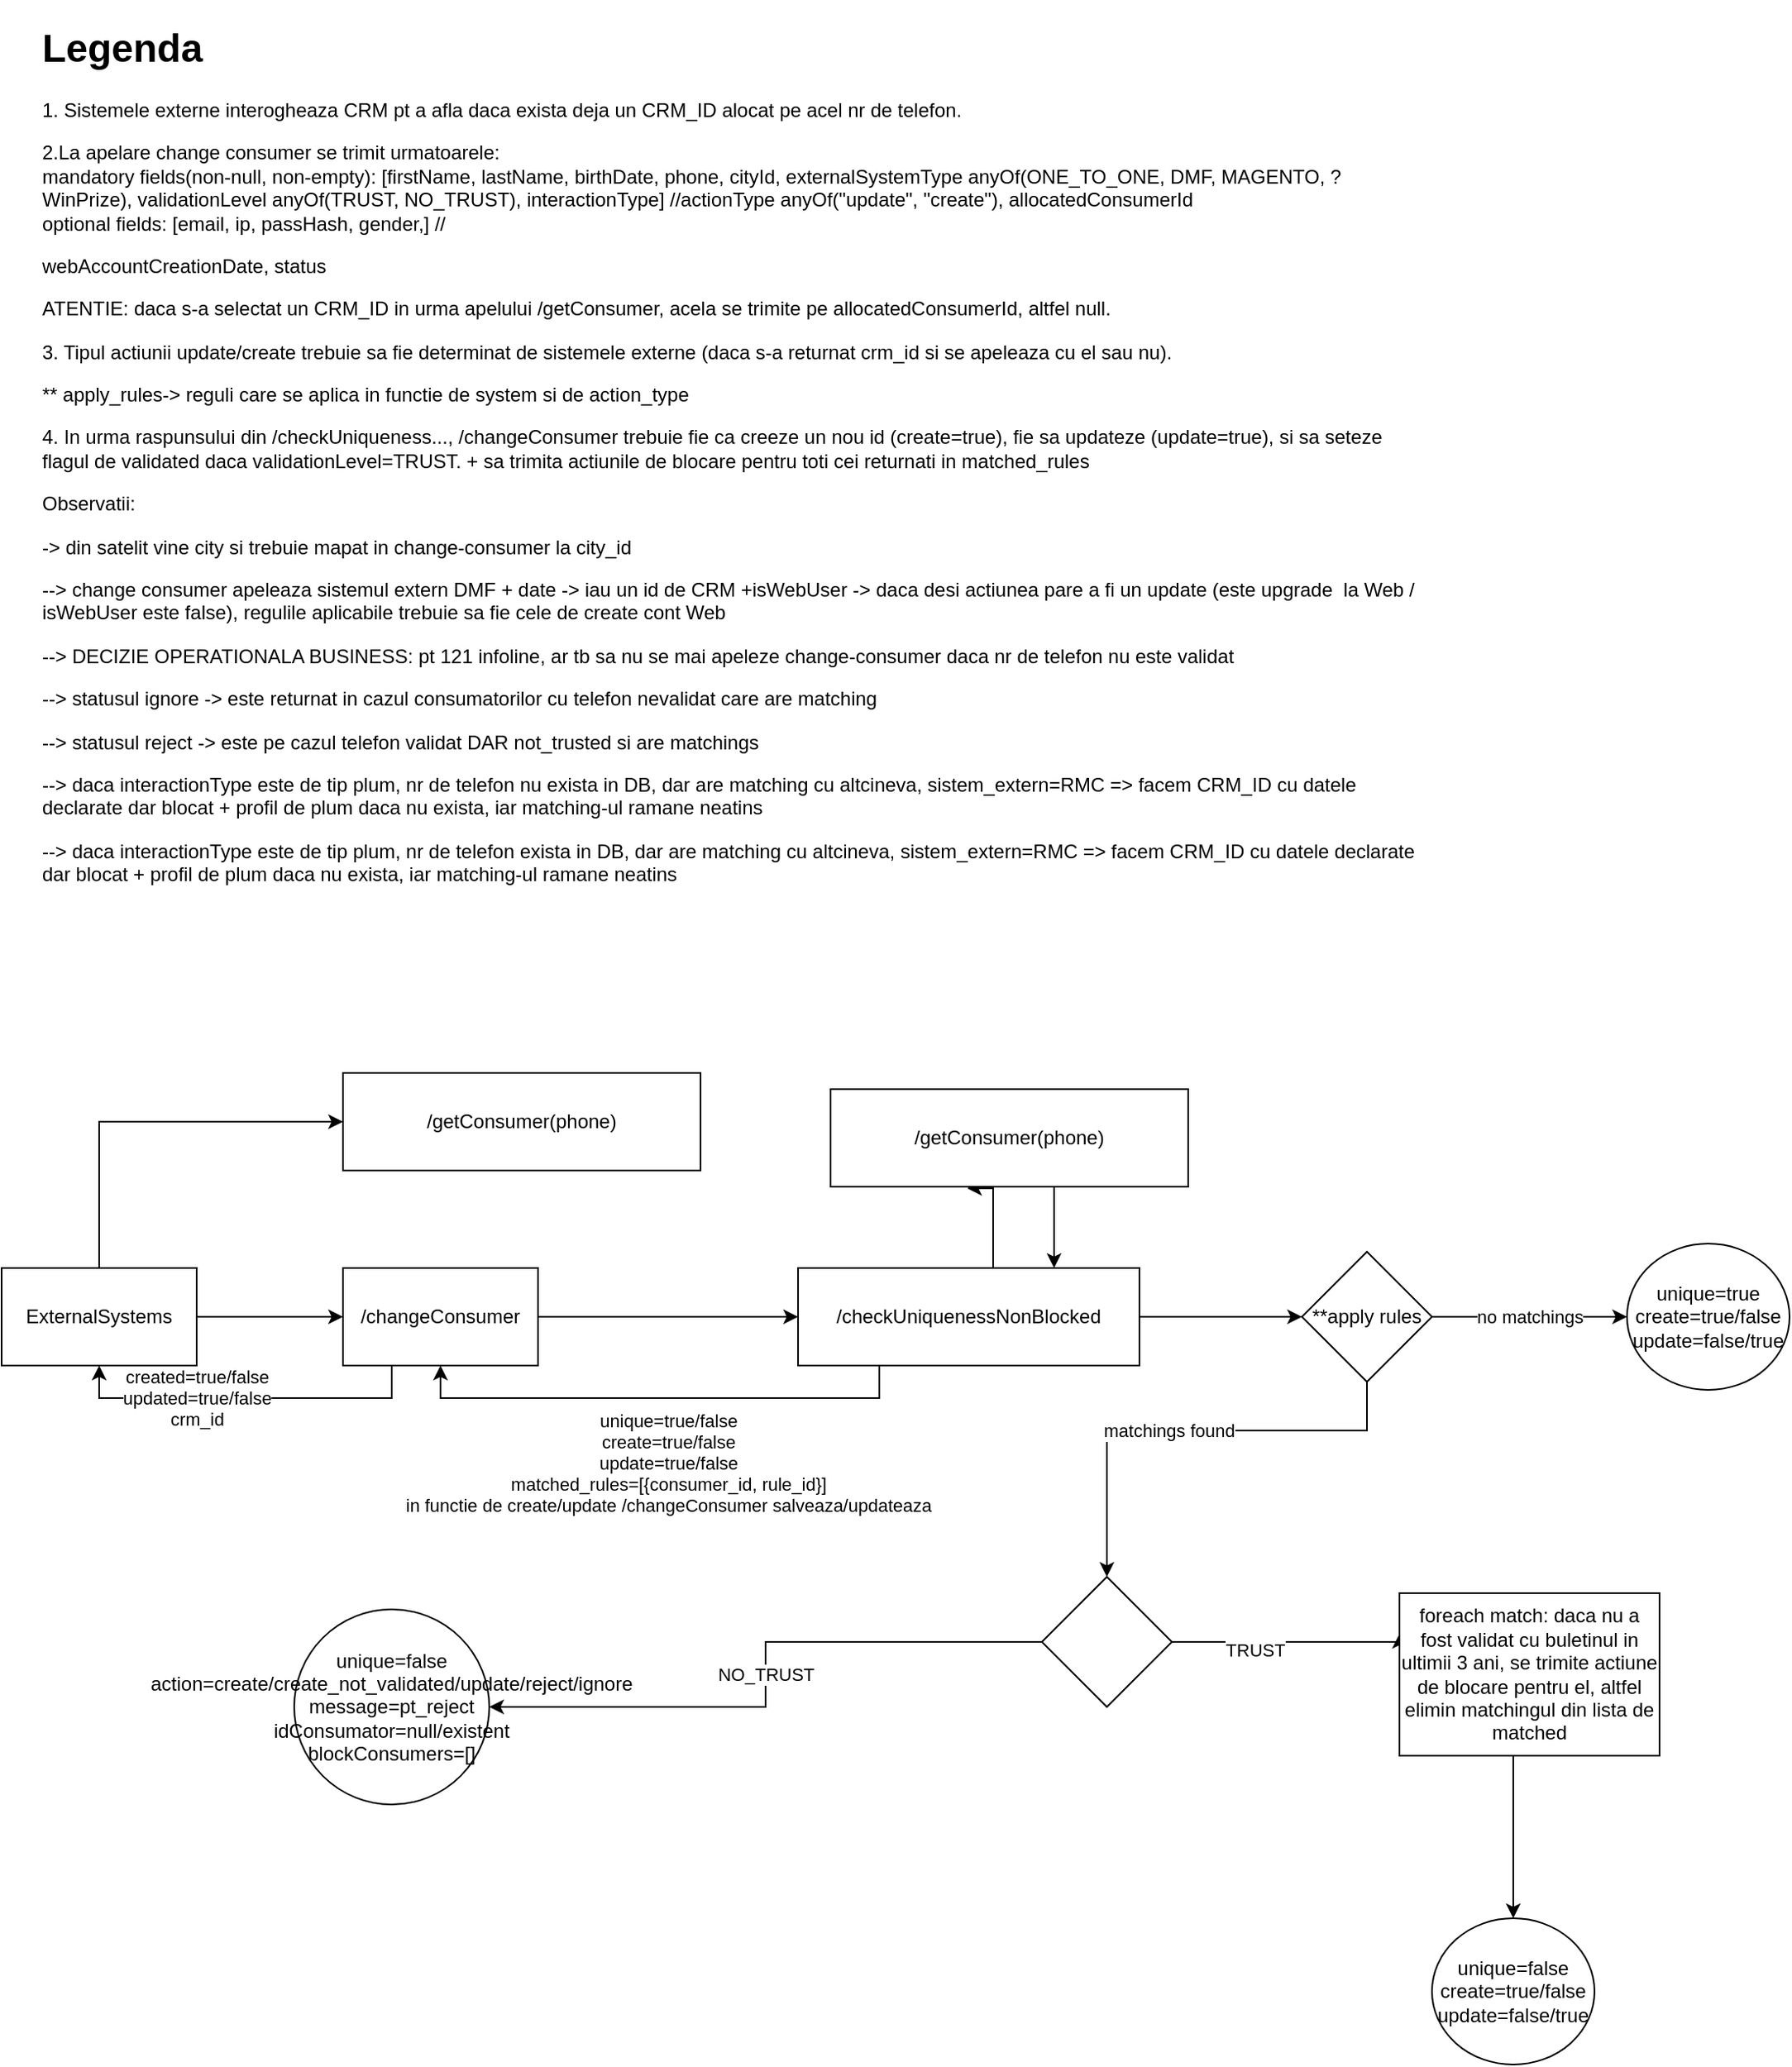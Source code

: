 <mxfile version="20.0.3" type="github">
  <diagram id="lqVBNYXFsRpJYitEDP_o" name="Page-1">
    <mxGraphModel dx="1377" dy="1799" grid="1" gridSize="10" guides="1" tooltips="1" connect="1" arrows="1" fold="1" page="1" pageScale="1" pageWidth="850" pageHeight="1100" math="0" shadow="0">
      <root>
        <mxCell id="0" />
        <mxCell id="1" parent="0" />
        <mxCell id="RK0Nxq7NHTd2RhBu0PTS-3" value="" style="edgeStyle=orthogonalEdgeStyle;rounded=0;orthogonalLoop=1;jettySize=auto;html=1;" edge="1" parent="1" source="RK0Nxq7NHTd2RhBu0PTS-1" target="RK0Nxq7NHTd2RhBu0PTS-2">
          <mxGeometry relative="1" as="geometry">
            <Array as="points">
              <mxPoint x="110" y="140" />
            </Array>
          </mxGeometry>
        </mxCell>
        <mxCell id="RK0Nxq7NHTd2RhBu0PTS-5" value="" style="edgeStyle=orthogonalEdgeStyle;rounded=0;orthogonalLoop=1;jettySize=auto;html=1;" edge="1" parent="1" source="RK0Nxq7NHTd2RhBu0PTS-1" target="RK0Nxq7NHTd2RhBu0PTS-4">
          <mxGeometry relative="1" as="geometry" />
        </mxCell>
        <mxCell id="RK0Nxq7NHTd2RhBu0PTS-1" value="ExternalSystems" style="rounded=0;whiteSpace=wrap;html=1;" vertex="1" parent="1">
          <mxGeometry x="50" y="230" width="120" height="60" as="geometry" />
        </mxCell>
        <mxCell id="RK0Nxq7NHTd2RhBu0PTS-10" value="" style="edgeStyle=orthogonalEdgeStyle;rounded=0;orthogonalLoop=1;jettySize=auto;html=1;exitX=1;exitY=0.5;exitDx=0;exitDy=0;" edge="1" parent="1" source="RK0Nxq7NHTd2RhBu0PTS-4" target="RK0Nxq7NHTd2RhBu0PTS-9">
          <mxGeometry relative="1" as="geometry" />
        </mxCell>
        <mxCell id="RK0Nxq7NHTd2RhBu0PTS-2" value="/getConsumer(phone)" style="whiteSpace=wrap;html=1;rounded=0;" vertex="1" parent="1">
          <mxGeometry x="260" y="110" width="220" height="60" as="geometry" />
        </mxCell>
        <mxCell id="RK0Nxq7NHTd2RhBu0PTS-17" style="edgeStyle=orthogonalEdgeStyle;rounded=0;orthogonalLoop=1;jettySize=auto;html=1;entryX=0.5;entryY=1;entryDx=0;entryDy=0;" edge="1" parent="1" source="RK0Nxq7NHTd2RhBu0PTS-4" target="RK0Nxq7NHTd2RhBu0PTS-1">
          <mxGeometry relative="1" as="geometry">
            <Array as="points">
              <mxPoint x="290" y="310" />
              <mxPoint x="110" y="310" />
            </Array>
          </mxGeometry>
        </mxCell>
        <mxCell id="RK0Nxq7NHTd2RhBu0PTS-18" value="created=true/false&lt;br&gt;updated=true/false&lt;br&gt;crm_id" style="edgeLabel;html=1;align=center;verticalAlign=middle;resizable=0;points=[];" vertex="1" connectable="0" parent="RK0Nxq7NHTd2RhBu0PTS-17">
          <mxGeometry x="0.273" relative="1" as="geometry">
            <mxPoint as="offset" />
          </mxGeometry>
        </mxCell>
        <mxCell id="RK0Nxq7NHTd2RhBu0PTS-4" value="/changeConsumer" style="whiteSpace=wrap;html=1;rounded=0;" vertex="1" parent="1">
          <mxGeometry x="260" y="230" width="120" height="60" as="geometry" />
        </mxCell>
        <mxCell id="RK0Nxq7NHTd2RhBu0PTS-7" value="&lt;h1&gt;Legenda&lt;/h1&gt;&lt;p&gt;&lt;span style=&quot;text-align: center;&quot;&gt;1. Sistemele externe interogheaza CRM pt a afla daca exista deja un CRM_ID alocat pe acel nr de telefon.&lt;/span&gt;&lt;/p&gt;&lt;p&gt;&lt;span style=&quot;text-align: center;&quot;&gt;2.La apelare change consumer se trimit urmatoarele:&amp;nbsp;&lt;/span&gt;&lt;br style=&quot;text-align: center;&quot;&gt;&lt;span style=&quot;text-align: center;&quot;&gt;mandatory fields(non-null, non-empty): [firstName, lastName, birthDate, phone, cityId, externalSystemType anyOf(ONE_TO_ONE, DMF, MAGENTO, ?WinPrize), validationLevel anyOf(TRUST, NO_TRUST), interactionType] //&lt;/span&gt;&lt;span style=&quot;text-align: center;&quot;&gt;actionType anyOf(&quot;update&quot;, &quot;create&quot;),&amp;nbsp;&lt;/span&gt;&lt;span style=&quot;text-align: center;&quot;&gt;allocatedConsumerId&lt;/span&gt;&lt;br style=&quot;text-align: center;&quot;&gt;&lt;span style=&quot;text-align: center;&quot;&gt;optional fields: [email, ip, passHash, gender,] //&lt;/span&gt;&lt;/p&gt;&lt;span style=&quot;text-align: center;&quot;&gt;webAccountCreationDate,&amp;nbsp;&lt;/span&gt;&lt;span style=&quot;text-align: center;&quot;&gt;status&lt;/span&gt;&lt;br&gt;&lt;p&gt;&lt;span style=&quot;text-align: center;&quot;&gt;ATENTIE: daca s-a selectat un CRM_ID in urma apelului /getConsumer, acela se trimite pe allocatedConsumerId, altfel null.&lt;/span&gt;&lt;/p&gt;&lt;p&gt;&lt;span style=&quot;text-align: center;&quot;&gt;3. Tipul actiunii update/create trebuie sa fie determinat de sistemele externe (daca s-a returnat crm_id si se apeleaza cu el sau nu).&lt;/span&gt;&lt;/p&gt;&lt;p&gt;** apply_rules-&amp;gt; reguli care se aplica in functie de system si de action_type&lt;span style=&quot;text-align: center;&quot;&gt;&lt;br&gt;&lt;/span&gt;&lt;/p&gt;&lt;p&gt;&lt;span style=&quot;text-align: center;&quot;&gt;4. In urma raspunsului din /checkUniqueness..., /changeConsumer trebuie fie ca creeze un nou id (create=true), fie sa updateze (update=true), si sa seteze&amp;nbsp; flagul de validated daca validationLevel=TRUST. + sa trimita actiunile de blocare pentru toti cei returnati in matched_rules&lt;/span&gt;&lt;/p&gt;&lt;p&gt;&lt;span style=&quot;text-align: center;&quot;&gt;Observatii:&lt;/span&gt;&lt;/p&gt;&lt;p&gt;&lt;span style=&quot;text-align: center;&quot;&gt;&lt;span style=&quot;&quot;&gt;	&lt;/span&gt;-&amp;gt; din satelit vine city si trebuie mapat in change-consumer la city_id&lt;/span&gt;&lt;/p&gt;&lt;p&gt;&lt;span style=&quot;text-align: center;&quot;&gt;--&amp;gt; change consumer apeleaza sistemul extern DMF + date -&amp;gt; iau un id de CRM +isWebUser -&amp;gt; daca desi actiunea pare a fi un update (este upgrade&amp;nbsp; la Web / isWebUser este false), regulile aplicabile trebuie sa fie cele de create cont Web&lt;/span&gt;&lt;/p&gt;&lt;p&gt;&lt;span style=&quot;text-align: center;&quot;&gt;--&amp;gt; DECIZIE OPERATIONALA BUSINESS: pt 121 infoline, ar tb sa nu se mai apeleze change-consumer daca nr de telefon nu este validat&amp;nbsp;&lt;/span&gt;&lt;/p&gt;&lt;p&gt;&lt;span style=&quot;text-align: center;&quot;&gt;--&amp;gt; statusul ignore -&amp;gt; este returnat in cazul consumatorilor cu telefon nevalidat care are matching&lt;/span&gt;&lt;/p&gt;&lt;p&gt;&lt;span style=&quot;text-align: center;&quot;&gt;--&amp;gt; statusul reject -&amp;gt; este pe cazul telefon validat DAR not_trusted si are matchings&lt;/span&gt;&lt;/p&gt;&lt;p&gt;&lt;span style=&quot;text-align: center;&quot;&gt;--&amp;gt; daca interactionType este de tip plum, nr de telefon nu exista in DB, dar are matching cu altcineva, sistem_extern=RMC =&amp;gt; facem CRM_ID cu datele declarate dar blocat + profil de plum daca nu exista, iar matching-ul ramane neatins&lt;/span&gt;&lt;/p&gt;&lt;p&gt;&lt;span style=&quot;text-align: center;&quot;&gt;--&amp;gt; daca interactionType este de tip plum, nr de telefon exista in DB, dar are matching cu altcineva, sistem_extern=RMC =&amp;gt; facem CRM_ID cu datele declarate dar blocat + profil de plum daca nu exista, iar matching-ul ramane neatins&lt;/span&gt;&lt;span style=&quot;text-align: center;&quot;&gt;&lt;br&gt;&lt;/span&gt;&lt;/p&gt;" style="text;html=1;strokeColor=none;fillColor=none;spacing=5;spacingTop=-20;whiteSpace=wrap;overflow=hidden;rounded=0;" vertex="1" parent="1">
          <mxGeometry x="70" y="-540" width="860" height="570" as="geometry" />
        </mxCell>
        <mxCell id="RK0Nxq7NHTd2RhBu0PTS-13" style="edgeStyle=orthogonalEdgeStyle;rounded=0;orthogonalLoop=1;jettySize=auto;html=1;exitX=0;exitY=0.75;exitDx=0;exitDy=0;entryX=0.5;entryY=1;entryDx=0;entryDy=0;" edge="1" parent="1" source="RK0Nxq7NHTd2RhBu0PTS-9" target="RK0Nxq7NHTd2RhBu0PTS-4">
          <mxGeometry relative="1" as="geometry">
            <Array as="points">
              <mxPoint x="590" y="310" />
              <mxPoint x="320" y="310" />
            </Array>
          </mxGeometry>
        </mxCell>
        <mxCell id="RK0Nxq7NHTd2RhBu0PTS-14" value="unique=true/false&lt;br&gt;create=true/false&lt;br&gt;update=true/false&lt;br&gt;matched_rules=[{consumer_id, rule_id}]&lt;br&gt;in functie de create/update /changeConsumer salveaza/updateaza" style="edgeLabel;html=1;align=center;verticalAlign=middle;resizable=0;points=[];" vertex="1" connectable="0" parent="RK0Nxq7NHTd2RhBu0PTS-13">
          <mxGeometry x="0.2" relative="1" as="geometry">
            <mxPoint x="10" y="40" as="offset" />
          </mxGeometry>
        </mxCell>
        <mxCell id="RK0Nxq7NHTd2RhBu0PTS-20" value="" style="edgeStyle=orthogonalEdgeStyle;rounded=0;orthogonalLoop=1;jettySize=auto;html=1;" edge="1" parent="1" source="RK0Nxq7NHTd2RhBu0PTS-9" target="RK0Nxq7NHTd2RhBu0PTS-19">
          <mxGeometry relative="1" as="geometry" />
        </mxCell>
        <mxCell id="RK0Nxq7NHTd2RhBu0PTS-38" style="edgeStyle=orthogonalEdgeStyle;rounded=0;orthogonalLoop=1;jettySize=auto;html=1;entryX=0.382;entryY=1.017;entryDx=0;entryDy=0;entryPerimeter=0;" edge="1" parent="1" source="RK0Nxq7NHTd2RhBu0PTS-9" target="RK0Nxq7NHTd2RhBu0PTS-37">
          <mxGeometry relative="1" as="geometry">
            <Array as="points">
              <mxPoint x="660" y="181" />
            </Array>
          </mxGeometry>
        </mxCell>
        <mxCell id="RK0Nxq7NHTd2RhBu0PTS-9" value="/checkUniquenessNonBlocked" style="whiteSpace=wrap;html=1;rounded=0;" vertex="1" parent="1">
          <mxGeometry x="540" y="230" width="210" height="60" as="geometry" />
        </mxCell>
        <mxCell id="RK0Nxq7NHTd2RhBu0PTS-22" value="no matchings" style="edgeStyle=orthogonalEdgeStyle;rounded=0;orthogonalLoop=1;jettySize=auto;html=1;" edge="1" parent="1" source="RK0Nxq7NHTd2RhBu0PTS-19" target="RK0Nxq7NHTd2RhBu0PTS-21">
          <mxGeometry relative="1" as="geometry" />
        </mxCell>
        <mxCell id="RK0Nxq7NHTd2RhBu0PTS-24" value="" style="edgeStyle=orthogonalEdgeStyle;rounded=0;orthogonalLoop=1;jettySize=auto;html=1;entryX=0;entryY=0.25;entryDx=0;entryDy=0;" edge="1" parent="1" source="RK0Nxq7NHTd2RhBu0PTS-26" target="RK0Nxq7NHTd2RhBu0PTS-25">
          <mxGeometry relative="1" as="geometry">
            <mxPoint x="890" y="370" as="targetPoint" />
            <Array as="points">
              <mxPoint x="910" y="460" />
            </Array>
          </mxGeometry>
        </mxCell>
        <mxCell id="RK0Nxq7NHTd2RhBu0PTS-31" value="TRUST" style="edgeLabel;html=1;align=center;verticalAlign=middle;resizable=0;points=[];" vertex="1" connectable="0" parent="RK0Nxq7NHTd2RhBu0PTS-24">
          <mxGeometry x="-0.297" y="-5" relative="1" as="geometry">
            <mxPoint as="offset" />
          </mxGeometry>
        </mxCell>
        <mxCell id="RK0Nxq7NHTd2RhBu0PTS-27" value="" style="edgeStyle=orthogonalEdgeStyle;rounded=0;orthogonalLoop=1;jettySize=auto;html=1;" edge="1" parent="1" source="RK0Nxq7NHTd2RhBu0PTS-19" target="RK0Nxq7NHTd2RhBu0PTS-26">
          <mxGeometry relative="1" as="geometry">
            <Array as="points">
              <mxPoint x="890" y="330" />
              <mxPoint x="730" y="330" />
            </Array>
          </mxGeometry>
        </mxCell>
        <mxCell id="RK0Nxq7NHTd2RhBu0PTS-30" value="matchings found" style="edgeLabel;html=1;align=center;verticalAlign=middle;resizable=0;points=[];" vertex="1" connectable="0" parent="RK0Nxq7NHTd2RhBu0PTS-27">
          <mxGeometry x="0.086" relative="1" as="geometry">
            <mxPoint as="offset" />
          </mxGeometry>
        </mxCell>
        <mxCell id="RK0Nxq7NHTd2RhBu0PTS-19" value="**apply rules" style="rhombus;whiteSpace=wrap;html=1;rounded=0;" vertex="1" parent="1">
          <mxGeometry x="850" y="220" width="80" height="80" as="geometry" />
        </mxCell>
        <mxCell id="RK0Nxq7NHTd2RhBu0PTS-21" value="unique=true&lt;br&gt;create=true/false&lt;br&gt;update=false/true" style="ellipse;whiteSpace=wrap;html=1;rounded=0;" vertex="1" parent="1">
          <mxGeometry x="1050" y="215" width="100" height="90" as="geometry" />
        </mxCell>
        <mxCell id="RK0Nxq7NHTd2RhBu0PTS-36" value="" style="edgeStyle=orthogonalEdgeStyle;rounded=0;orthogonalLoop=1;jettySize=auto;html=1;" edge="1" parent="1" source="RK0Nxq7NHTd2RhBu0PTS-25" target="RK0Nxq7NHTd2RhBu0PTS-35">
          <mxGeometry relative="1" as="geometry">
            <Array as="points">
              <mxPoint x="980" y="560" />
              <mxPoint x="980" y="560" />
            </Array>
          </mxGeometry>
        </mxCell>
        <mxCell id="RK0Nxq7NHTd2RhBu0PTS-25" value="foreach match: daca nu a fost validat cu buletinul in ultimii 3 ani, se trimite actiune de blocare pentru el, altfel elimin matchingul din lista de matched" style="rounded=0;whiteSpace=wrap;html=1;" vertex="1" parent="1">
          <mxGeometry x="910" y="430" width="160" height="100" as="geometry" />
        </mxCell>
        <mxCell id="RK0Nxq7NHTd2RhBu0PTS-29" value="NO_TRUST" style="edgeStyle=orthogonalEdgeStyle;rounded=0;orthogonalLoop=1;jettySize=auto;html=1;" edge="1" parent="1" source="RK0Nxq7NHTd2RhBu0PTS-26" target="RK0Nxq7NHTd2RhBu0PTS-32">
          <mxGeometry relative="1" as="geometry">
            <mxPoint x="500" y="460" as="targetPoint" />
          </mxGeometry>
        </mxCell>
        <mxCell id="RK0Nxq7NHTd2RhBu0PTS-26" value="" style="rhombus;whiteSpace=wrap;html=1;rounded=0;" vertex="1" parent="1">
          <mxGeometry x="690" y="420" width="80" height="80" as="geometry" />
        </mxCell>
        <mxCell id="RK0Nxq7NHTd2RhBu0PTS-32" value="unique=false&lt;br&gt;action=create/create_not_validated/update/reject/ignore&lt;br&gt;message=pt_reject&lt;br&gt;idConsumator=null/existent&lt;br&gt;blockConsumers=[]" style="ellipse;whiteSpace=wrap;html=1;aspect=fixed;" vertex="1" parent="1">
          <mxGeometry x="230" y="440" width="120" height="120" as="geometry" />
        </mxCell>
        <mxCell id="RK0Nxq7NHTd2RhBu0PTS-35" value="unique=false&lt;br&gt;create=true/false&lt;br&gt;update=false/true" style="ellipse;whiteSpace=wrap;html=1;rounded=0;" vertex="1" parent="1">
          <mxGeometry x="930" y="630" width="100" height="90" as="geometry" />
        </mxCell>
        <mxCell id="RK0Nxq7NHTd2RhBu0PTS-39" style="edgeStyle=orthogonalEdgeStyle;rounded=0;orthogonalLoop=1;jettySize=auto;html=1;entryX=0.75;entryY=0;entryDx=0;entryDy=0;" edge="1" parent="1" source="RK0Nxq7NHTd2RhBu0PTS-37" target="RK0Nxq7NHTd2RhBu0PTS-9">
          <mxGeometry relative="1" as="geometry">
            <Array as="points">
              <mxPoint x="698" y="205" />
            </Array>
          </mxGeometry>
        </mxCell>
        <mxCell id="RK0Nxq7NHTd2RhBu0PTS-37" value="/getConsumer(phone)" style="whiteSpace=wrap;html=1;rounded=0;" vertex="1" parent="1">
          <mxGeometry x="560" y="120" width="220" height="60" as="geometry" />
        </mxCell>
      </root>
    </mxGraphModel>
  </diagram>
</mxfile>
